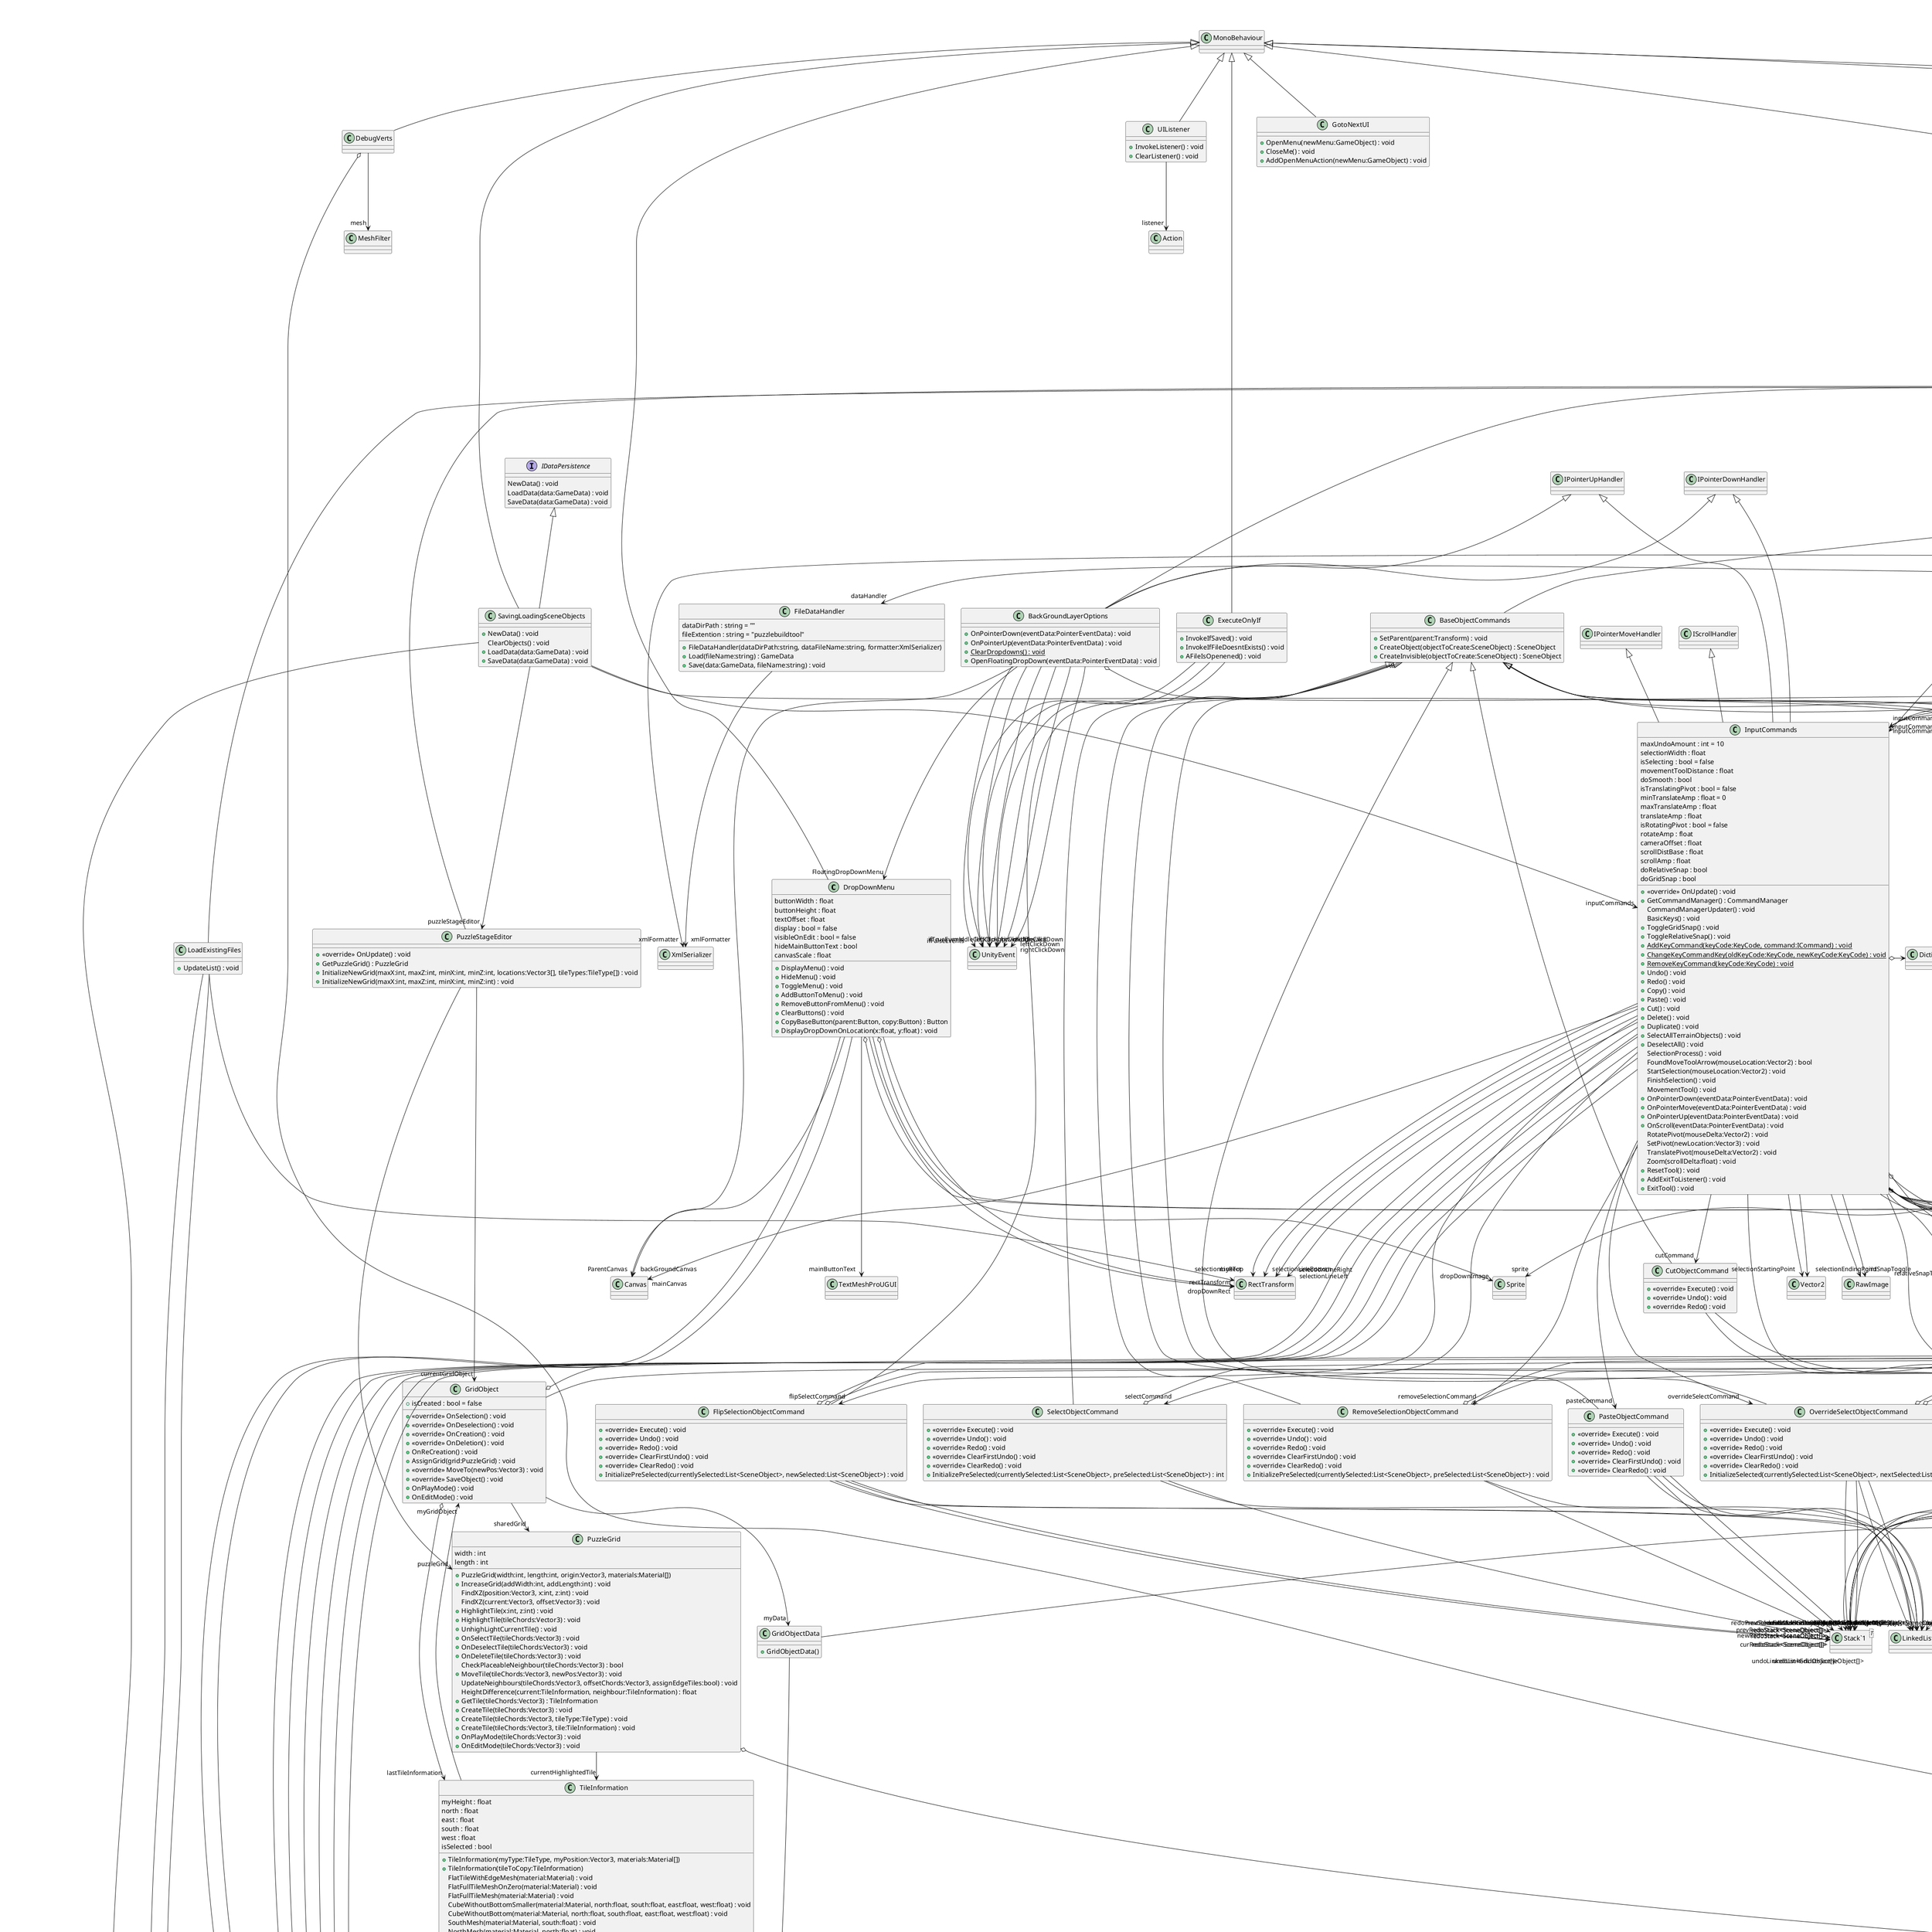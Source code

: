 @startuml
class DropDownMenu {
    buttonWidth : float
    buttonHeight : float
    textOffset : float
    display : bool = false
    visibleOnEdit : bool = false
    hideMainButtonText : bool
    canvasScale : float
    + DisplayMenu() : void
    + HideMenu() : void
    + ToggleMenu() : void
    + AddButtonToMenu() : void
    + RemoveButtonFromMenu() : void
    + ClearButtons() : void
    + CopyBaseButton(parent:Button, copy:Button) : Button
    + DisplayDropDownOnLocation(x:float, y:float) : void
}
class "List`1"<T> {
}
MonoBehaviour <|-- DropDownMenu
DropDownMenu --> "dropDownObject" GameObject
DropDownMenu --> "dropDownRect" RectTransform
DropDownMenu o-> "buttons<Button>" "List`1"
DropDownMenu --> "dropDownImage" Sprite
DropDownMenu o-> "buttonTexts<TextMeshProUGUI>" "List`1"
DropDownMenu --> "rectTransform" RectTransform
DropDownMenu --> "emptyGameObj" GameObject
DropDownMenu --> "mainButtonText" TextMeshProUGUI
DropDownMenu --> "ParentCanvas" Canvas
class DebugVerts {
}
MonoBehaviour <|-- DebugVerts
DebugVerts --> "mesh" MeshFilter
DebugVerts o-> "offset" Vector3
class ExampleCommand {
    addToUndoSystem : bool = true
    + addToUndo : bool <<get>> <<set>>
    + Execute() : void
    + Undo() : void
    + Redo() : void
    + ClearFirstUndo() : void
    + ClearRedo() : void
}
EditorBase <|-- ExampleCommand
ICommand <|-- ExampleCommand
ExampleCommand --> "exampleKey" KeyCode
interface ICommand {
    addToUndo : bool <<get>> <<set>>
    Execute() : void
    Undo() : void
    Redo() : void
    ClearFirstUndo() : void
    ClearRedo() : void
}
class CommandManager {
    + {static} globalMaxUndoAmount : int = 0
    + CommandManager(maxUndoAmount:int)
    + ExecuteCommand(command:ICommand) : void
    + UndoCommand() : void
    + RedoCommand() : void
    + Push(item:ICommand) : void
    + Pop() : ICommand
    + RemoveAtBottom() : void
    + RemoveAtTop() : void
    + ClearAll() : void
}
class BaseEditorCommand {
    + addToUndo : bool <<get>> <<set>>
    + <<virtual>> Execute() : void
    + <<virtual>> Undo() : void
    + <<virtual>> Redo() : void
    + <<virtual>> ClearFirstUndo() : void
    + <<virtual>> ClearRedo() : void
}
EditorBase <|-- BaseEditorCommand
ICommand <|-- BaseEditorCommand
BaseEditorCommand --> "baseKey" KeyCode
class FiniteStateMachine {
    + FiniteStateMachine(startState:System.Type, states:BaseState[])
    + OnUpdate() : void
    + OnFixedUpdate() : void
    + OnLateUpdate() : void
    + SwitchState(newStateStype:System.Type) : void
    + DebugCurrentState() : void
}
class GameStateManager {
    + SwitchState(state:System.Type) : void
}
MonoBehaviour <|-- GameStateManager
GameStateManager --> "startState" BaseState
GameStateManager --> "fsm" FiniteStateMachine
GameStateManager --> "Instance" GameStateManager
abstract class BaseState {
    + Initialize(stateManager:FiniteStateMachine) : void
    + {abstract} OnEnter() : void
    + {abstract} OnExit() : void
    + {abstract} OnUpdate() : void
    + {abstract} OnFixedUpdate() : void
    + {abstract} OnLateUpdate() : void
}
MonoBehaviour <|-- BaseState
class SavingLoadingSceneObjects {
    + NewData() : void
    ClearObjects() : void
    + LoadData(data:GameData) : void
    + SaveData(data:GameData) : void
}
MonoBehaviour <|-- SavingLoadingSceneObjects
IDataPersistence <|-- SavingLoadingSceneObjects
SavingLoadingSceneObjects --> "inputCommands" InputCommands
SavingLoadingSceneObjects --> "puzzleStageEditor" PuzzleStageEditor
SavingLoadingSceneObjects --> "parent" Transform
SavingLoadingSceneObjects --> "player" GameObject
class FileDataHandler {
    dataDirPath : string = ""
    fileExtention : string = "puzzlebuildtool"
    + FileDataHandler(dataDirPath:string, dataFileName:string, formatter:XmlSerializer)
    + Load(fileName:string) : GameData
    + Save(data:GameData, fileName:string) : void
}
FileDataHandler --> "xmlFormatter" XmlSerializer
class DataPersistenceManager {
    currentFile : string = ""
    isSaved : bool
    + {static} didLoad : bool
    + NewFile() : void
    + LoadFile() : void
    + SaveFile() : void
    + AddDataPersistenceObject(objToAdd:IDataPersistence) : void
    + RemoveDataPersistenceObject(objToRemove:IDataPersistence) : void
    FindAllDataPersistenceObjects() : List<IDataPersistence>
    + SetSavedState(saveState:bool) : void
    + GetSavedState() : bool
    + SetFileName(name:string) : void
    + GetFileName() : string
}
class "List`1"<T> {
}
class "Queue`1"<T> {
}
MonoBehaviour <|-- DataPersistenceManager
DataPersistenceManager --> "gameData" GameData
DataPersistenceManager --> "instance" DataPersistenceManager
DataPersistenceManager --> "dataHandler" FileDataHandler
DataPersistenceManager --> "dataPersistenceObjects<IDataPersistence>" "List`1"
DataPersistenceManager --> "addQueue<IDataPersistence>" "Queue`1"
DataPersistenceManager --> "removeQueue<IDataPersistence>" "Queue`1"
DataPersistenceManager --> "xmlFormatter" XmlSerializer
DataPersistenceManager --> "inputfieldText" TMP_Text
interface IDataPersistence {
    NewData() : void
    LoadData(data:GameData) : void
    SaveData(data:GameData) : void
}
class GameData {
    + GameData()
}
class "List`1"<T> {
}
GameData --> "terrainObjectData<TerrainObjectData>" "List`1"
GameData --> "gridObjectData<GridObjectData>" "List`1"
GameData --> "playerPosition" Vector3
class RunnerBase {
    + <<override>> OnEnter() : void
    + <<override>> OnExit() : void
    + <<override>> OnUpdate() : void
    + <<override>> OnFixedUpdate() : void
    + <<override>> OnLateUpdate() : void
}
BaseState <|-- RunnerBase
class PlayState {
    + <<override>> OnEnter() : void
    + <<override>> OnExit() : void
    + <<override>> OnFixedUpdate() : void
    + <<override>> OnUpdate() : void
    + <<override>> OnLateUpdate() : void
    + SwitchToEditState() : void
}
class "List`1"<T> {
}
class "Queue`1"<T> {
}
BaseState <|-- PlayState
PlayState o-> "runners<RunnerBase>" "List`1"
PlayState o-> "newRunnesQueue<RunnerBase>" "Queue`1"
PlayState o-> "removeRunnesQueue<RunnerBase>" "Queue`1"
PlayState --> "inputCommands" InputCommands
PlayState --> "playerStateManager" PlayerStateManager
class MainMenuState {
    + <<override>> OnEnter() : void
    + <<override>> OnExit() : void
    + <<override>> OnFixedUpdate() : void
    + <<override>> OnUpdate() : void
    + <<override>> OnLateUpdate() : void
}
BaseState <|-- MainMenuState
class PuzzleGrid {
    width : int
    length : int
    + PuzzleGrid(width:int, length:int, origin:Vector3, materials:Material[])
    + IncreaseGrid(addWidth:int, addLength:int) : void
    FindXZ(position:Vector3, x:int, z:int) : void
    FindXZ(current:Vector3, offset:Vector3) : void
    + HighlightTile(x:int, z:int) : void
    + HighlightTile(tileChords:Vector3) : void
    + UnhighLightCurrentTile() : void
    + OnSelectTile(tileChords:Vector3) : void
    + OnDeselectTile(tileChords:Vector3) : void
    + OnDeleteTile(tileChords:Vector3) : void
    CheckPlaceableNeighbour(tileChords:Vector3) : bool
    + MoveTile(tileChords:Vector3, newPos:Vector3) : void
    UpdateNeighbours(tileChords:Vector3, offsetChords:Vector3, assignEdgeTiles:bool) : void
    HeightDifference(current:TileInformation, neighbour:TileInformation) : float
    + GetTile(tileChords:Vector3) : TileInformation
    + CreateTile(tileChords:Vector3) : void
    + CreateTile(tileChords:Vector3, tileType:TileType) : void
    + CreateTile(tileChords:Vector3, tile:TileInformation) : void
    + OnPlayMode(tileChords:Vector3) : void
    + OnEditMode(tileChords:Vector3) : void
}
class TileInformation {
    myHeight : float
    north : float
    east : float
    south : float
    west : float
    isSelected : bool
    + TileInformation(myType:TileType, myPosition:Vector3, materials:Material[])
    + TileInformation(tileToCopy:TileInformation)
    FlatTileWithEdgeMesh(material:Material) : void
    FlatFullTileMeshOnZero(material:Material) : void
    FlatFullTileMesh(material:Material) : void
    CubeWithoutBottomSmaller(material:Material, north:float, south:float, east:float, west:float) : void
    CubeWithoutBottom(material:Material, north:float, south:float, east:float, west:float) : void
    SouthMesh(material:Material, south:float) : void
    NorthMesh(material:Material, north:float) : void
    WestMesh(material:Material, west:float) : void
    EastMesh(material:Material, east:float) : void
    ParallelNorthSouth(material:Material, north:float, south:float) : void
    ParallelEastWest(material:Material, east:float, west:float) : void
    CornerSouthWestMesh(material:Material, south:float, west:float) : void
    CornerSouthEastMesh(material:Material, south:float, east:float) : void
    CornerNorthWestMesh(material:Material, north:float, west:float) : void
    CornerNorthEastMesh(material:Material, north:float, east:float) : void
    TrippleSouthEastWestMesh(material:Material, south:float, east:float, west:float) : void
    TrippleNorthSouthWestMesh(material:Material, north:float, south:float, west:float) : void
    TrippleNorthSouthEastMesh(material:Material, north:float, south:float, east:float) : void
    TrippleNorthEastWestMesh(material:Material, north:float, east:float, west:float) : void
    AssignMesh(vertices:Vector3[], uv:Vector2[], triangles:int[], material:Material) : void
    + SetTileType(newType:TileType) : void
    + GetTileType() : TileType
    + SetHeight(newHeight:float) : void
    + UpdateMesh() : void
    SetMesh2(material:Material, north:float, east:float, south:float, west:float) : void
    + OnSelectTile() : void
    + OnDeselectTile() : void
    SetMesh(material:Material) : void
    + Highlight() : void
    + Unhighlight() : void
    + AssignGridToObject(grid:PuzzleGrid) : void
    + GetHeight() : float
    + SetNorth(newNorth:float) : void
    + SetEast(newEast:float) : void
    + SetSouth(newSouth:float) : void
    + SetWest(newWest:float) : void
    + Reset() : void
    + TurnOffMesh() : void
    + TurnOnMesh() : void
}
enum TileType {
    NONE_TILE= 0,
    EDGE_TILE= 1,
    PLACEABLE_TILE= 2,
}
PuzzleGrid o-> "negativeOffset" Vector3
PuzzleGrid --> "currentHighlightedTile" TileInformation
TileInformation --> "myType" TileType
TileInformation --> "myGameObject" GameObject
TileInformation --> "myMesh" Mesh
TileInformation --> "myMeshRenderer" MeshRenderer
TileInformation --> "myCollider" MeshCollider
TileInformation --> "myGridObject" GridObject
TileInformation o-> "tileOffset" Vector3
class BackGroundLayerOptions {
    + OnPointerDown(eventData:PointerEventData) : void
    + OnPointerUp(eventData:PointerEventData) : void
    + {static} ClearDropdowns() : void
    + OpenFloatingDropDown(eventData:PointerEventData) : void
}
class "List`1"<T> {
}
EditorBase <|-- BackGroundLayerOptions
IPointerUpHandler <|-- BackGroundLayerOptions
IPointerDownHandler <|-- BackGroundLayerOptions
BackGroundLayerOptions o-> "AllDropDownMenus<DropDownMenu>" "List`1"
BackGroundLayerOptions --> "FloatingDropDownMenu" DropDownMenu
BackGroundLayerOptions --> "backGroundCanvas" Canvas
BackGroundLayerOptions --> "leftClickUp" UnityEvent
BackGroundLayerOptions --> "middleClickUp" UnityEvent
BackGroundLayerOptions --> "rightClickUp" UnityEvent
BackGroundLayerOptions --> "leftClickDown" UnityEvent
BackGroundLayerOptions --> "middleClickDown" UnityEvent
BackGroundLayerOptions --> "rightClickDown" UnityEvent
class ClipBoard {
    + normalName : string
    + AddToClipBoard() : void
    + RemoveFromClipBoard() : void
}
class "List`1"<T> {
}
EditorBase <|-- ClipBoard
ClipBoard o-> "clipboard<ClipBoard>" "List`1"
class PuzzleStageEditor {
    + <<override>> OnUpdate() : void
    + GetPuzzleGrid() : PuzzleGrid
    + InitializeNewGrid(maxX:int, maxZ:int, minX:int, minZ:int, locations:Vector3[], tileTypes:TileType[]) : void
    + InitializeNewGrid(maxX:int, maxZ:int, minX:int, minZ:int) : void
}
EditorBase <|-- PuzzleStageEditor
PuzzleStageEditor --> "puzzleGrid" PuzzleGrid
PuzzleStageEditor --> "currentGridObject" GridObject
class InputCommands {
    maxUndoAmount : int = 10
    selectionWidth : float
    isSelecting : bool = false
    movementToolDistance : float
    doSmooth : bool
    isTranslatingPivot : bool = false
    minTranslateAmp : float = 0
    maxTranslateAmp : float
    translateAmp : float
    isRotatingPivot : bool = false
    rotateAmp : float
    cameraOffset : float
    scrollDistBase : float
    scrollAmp : float
    doRelativeSnap : bool
    doGridSnap : bool
    + <<override>> OnUpdate() : void
    + GetCommandManager() : CommandManager
    CommandManagerUpdater() : void
    BasicKeys() : void
    + ToggleGridSnap() : void
    + ToggleRelativeSnap() : void
    + {static} AddKeyCommand(keyCode:KeyCode, command:ICommand) : void
    + {static} ChangeKeyCommandKey(oldKeyCode:KeyCode, newKeyCode:KeyCode) : void
    + {static} RemoveKeyCommand(keyCode:KeyCode) : void
    + Undo() : void
    + Redo() : void
    + Copy() : void
    + Paste() : void
    + Cut() : void
    + Delete() : void
    + Duplicate() : void
    + SelectAllTerrainObjects() : void
    + DeselectAll() : void
    SelectionProcess() : void
    FoundMoveToolArrow(mouseLocation:Vector2) : bool
    StartSelection(mouseLocation:Vector2) : void
    FinishSelection() : void
    MovementTool() : void
    + OnPointerDown(eventData:PointerEventData) : void
    + OnPointerMove(eventData:PointerEventData) : void
    + OnPointerUp(eventData:PointerEventData) : void
    + OnScroll(eventData:PointerEventData) : void
    RotatePivot(mouseDelta:Vector2) : void
    SetPivot(newLocation:Vector3) : void
    TranslatePivot(mouseDelta:Vector2) : void
    Zoom(scrollDelta:float) : void
    + ResetTool() : void
    + AddExitToListener() : void
    + ExitTool() : void
}
class "Dictionary`2"<T1,T2> {
}
class "List`1"<T> {
}
EditorBase <|-- InputCommands
IPointerDownHandler <|-- InputCommands
IPointerUpHandler <|-- InputCommands
IPointerMoveHandler <|-- InputCommands
IScrollHandler <|-- InputCommands
InputCommands --> "commandManager" CommandManager
InputCommands o-> "keyCommands<KeyCode,ICommand>" "Dictionary`2"
InputCommands --> "deleteCommand" DeleteObjectCommand
InputCommands --> "selectCommand" SelectObjectCommand
InputCommands --> "deselectCommand" DeselectObjectCommand
InputCommands --> "copyCommand" CopyObjectCommand
InputCommands --> "pasteCommand" PasteObjectCommand
InputCommands --> "cutCommand" CutObjectCommand
InputCommands --> "overrideSelectCommand" OverrideSelectObjectCommand
InputCommands --> "flipSelectCommand" FlipSelectionObjectCommand
InputCommands --> "translateCommand" TranslateObjectCommand
InputCommands --> "removeSelectionCommand" RemoveSelectionObjectCommand
InputCommands --> "duplicateCommand" DuplicateObjectCommand
InputCommands --> "createGridTileCommand" CreateGridTileCommand
InputCommands --> "mainCanvas" Canvas
InputCommands --> "selectionLineTop" RectTransform
InputCommands --> "selectionLineBottom" RectTransform
InputCommands --> "selectionLineLeft" RectTransform
InputCommands --> "selectionLineRight" RectTransform
InputCommands --> "mainCamera" Camera
InputCommands --> "overlayCamera" Camera
InputCommands --> "overlayLayer" LayerMask
InputCommands --> "currentMoveToolArrow" MoveToolArrow
InputCommands --> "selectionStartingPoint" Vector2
InputCommands --> "selectionEndingPoint" Vector2
InputCommands --> "movementToolObject" GameObject
InputCommands --> "mtUp" GameObject
InputCommands --> "mtForward" GameObject
InputCommands --> "mtRight" GameObject
InputCommands --> "mtCentreSphere" GameObject
InputCommands --> "centrePoint" Vector3
InputCommands --> "camerasPivot" Transform
InputCommands --> "smoothPivot" Vector3
InputCommands o-> "smoothDampRef" Vector3
InputCommands o-> "selectedObjects<SceneObject>" "List`1"
InputCommands --> "floatingObjectsMenu" GameObject
InputCommands --> "gridSnapToggle" RawImage
InputCommands --> "relativeSnapToggle" RawImage
class SceneObject {
    + <<virtual>> OnCreation() : void
    + <<virtual>> OnDeletion() : void
    + OnInvisibe() : void
    + <<virtual>> OnSelection() : void
    + <<virtual>> OnDeselection() : void
    + <<virtual>> MoveTo(newPos:Vector3) : void
    + <<virtual>> OnStartMove() : void
    + <<virtual>> OnFinishMove() : void
    + <<virtual>> SaveObject() : void
}
class SceneObjectData {
    + SceneObjectData()
}
EditorBase <|-- SceneObject
SceneObject --> "myStartPos" Vector3
SceneObjectData --> "position" Vector3
class GridObject {
    + isCreated : bool = false
    + <<override>> OnSelection() : void
    + <<override>> OnDeselection() : void
    + <<override>> OnCreation() : void
    + <<override>> OnDeletion() : void
    + OnReCreation() : void
    + AssignGrid(grid:PuzzleGrid) : void
    + <<override>> MoveTo(newPos:Vector3) : void
    + <<override>> SaveObject() : void
    + OnPlayMode() : void
    + OnEditMode() : void
}
class GridObjectData {
    + GridObjectData()
}
class "List`1"<T> {
}
SceneObject <|-- GridObject
GridObject --> "sharedGrid" PuzzleGrid
GridObject o-> "gridObjects<GridObject>" "List`1"
GridObject o-> "lastTileInformation" TileInformation
GridObject --> "myData" GridObjectData
SceneObjectData <|-- GridObjectData
GridObjectData --> "tileType" TileType
class EditorBase {
    + <<override>> OnEnter() : void
    + <<override>> OnExit() : void
    + <<override>> OnUpdate() : void
    + <<override>> OnFixedUpdate() : void
    + <<override>> OnLateUpdate() : void
}
BaseState <|-- EditorBase
class EditorState {
    + <<override>> OnEnter() : void
    + <<override>> OnExit() : void
    + <<override>> OnFixedUpdate() : void
    + <<override>> OnUpdate() : void
    + <<override>> OnLateUpdate() : void
    + SwitchToPlayState() : void
}
class "Queue`1"<T> {
}
class "List`1"<T> {
}
BaseState <|-- EditorState
EditorState o-> "editorsAddQueue<EditorBase>" "Queue`1"
EditorState o-> "editorsRemoveQueue<EditorBase>" "Queue`1"
EditorState o-> "editors<EditorBase>" "List`1"
EditorState --> "inputCommands" InputCommands
class MoveToolArrow {
    arrowsDepth : float
    forwardDepth : float
    doRelativeSnap : bool
    snapSize : float
    doGridSnap : bool
    minViewAngle : float
    doFreeMove : bool
    doEmission : bool
    + <<override>> OnUpdate() : void
    + MouseDown(currentArrowDepth:float, currentToolCentre:Vector3, relativeSnap:bool, gridSnap:bool, snapSize:float) : void
    + MouseMove() : void
    + MouseUp() : Vector3
}
EditorBase <|-- MoveToolArrow
MoveToolArrow --> "mainCamera" Camera
MoveToolArrow --> "toolCentre" Transform
MoveToolArrow --> "arrows" Transform
MoveToolArrow --> "startPos" Vector3
MoveToolArrow --> "offset" Vector3
MoveToolArrow --> "displacement" Vector3
MoveToolArrow --> "resultMove" Vector3
MoveToolArrow --> "gridOffset" Vector3
MoveToolArrow --> "myMesh" MeshRenderer
MoveToolArrow --> "myCollider" Collider
class PlayerObject {
    + <<override>> SaveObject() : void
}
class PlayerObjectData {
    + PlayerObjectData()
}
TerrainObject <|-- PlayerObject
PlayerObject --> "myData" PlayerObjectData
TerrainObjectData <|-- PlayerObjectData
class TerrainObject {
    + <<override>> OnCreation() : void
    + <<override>> OnDeletion() : void
    + <<override>> OnSelection() : void
    + <<override>> OnDeselection() : void
    + <<override>> MoveTo(newPos:Vector3) : void
    + <<override>> SaveObject() : void
}
class TerrainObjectData {
    + name : string
    + TerrainObjectData()
}
class "List`1"<T> {
}
SceneObject <|-- TerrainObject
TerrainObject o-> "terrainObjects<TerrainObject>" "List`1"
TerrainObject --> "myData" TerrainObjectData
SceneObjectData <|-- TerrainObjectData
TerrainObjectData --> "rotation" Quaternion
class PausedState {
    + <<override>> OnEnter() : void
    + <<override>> OnExit() : void
    + <<override>> OnFixedUpdate() : void
    + <<override>> OnUpdate() : void
    + <<override>> OnLateUpdate() : void
}
BaseState <|-- PausedState
class GravityBehaviour {
    gravityStrenght : float = 9.81f
    zoneRadius : float = 10
}
enum GravityType {
    STATIC_ZONE= 0,
    GRAVITY_POINT_PULL= 1,
    GRAVITY_POINT_PUSH= 2,
}
interface IGravity {
    OnEnterZone() : void
    SetGravity(direction:Vector3) : void
    OnExitZone() : void
    GetPosition() : Vector3
}
RunnerBase <|-- GravityBehaviour
GravityBehaviour o-> "gravityType" GravityType
GravityBehaviour o-> "gravityDirection" Vector3
class PlayerStateManager {
    + <<override>> OnFixedUpdate() : void
    + <<override>> OnLateUpdate() : void
    + <<override>> OnUpdate() : void
    + SwitchState(state:System.Type) : void
    + OnStopPlayMode() : void
}
RunnerBase <|-- PlayerStateManager
PlayerStateManager --> "startState" BaseState
PlayerStateManager --> "fsm" FiniteStateMachine
class GotoNextUI {
    + OpenMenu(newMenu:GameObject) : void
    + CloseMe() : void
    + AddOpenMenuAction(newMenu:GameObject) : void
}
MonoBehaviour <|-- GotoNextUI
class CustomizableMenu {
    + SetMenuColor(newColor:Color) : void
}
EditorBase <|-- CustomizableMenu
IMenuCustomization <|-- CustomizableMenu
CustomizableMenu --> "menu" Image
interface IBorderCustomization {
    SetBorderColor(newColor:Color) : void
}
interface IMenuCustomization {
    SetMenuColor(newColor:Color) : void
}
class BaseMenuWindow {
    + <<override>> OnUpdate() : void
    MenuOutline() : void
    + GetRectTransform() : RectTransform
}
EditorBase <|-- BaseMenuWindow
class UIListener {
    + InvokeListener() : void
    + ClearListener() : void
}
MonoBehaviour <|-- UIListener
UIListener --> "listener" Action
class LoadExistingFiles {
    + UpdateList() : void
}
EditorBase <|-- LoadExistingFiles
LoadExistingFiles --> "framePrefab" GameObject
LoadExistingFiles --> "topLevelParent" GameObject
LoadExistingFiles --> "myRect" RectTransform
class ExecuteOnlyIf {
    + InvokeIfSaved() : void
    + InvokeIfFileDoesntExists() : void
    + AFileIsOpenened() : void
}
MonoBehaviour <|-- ExecuteOnlyIf
ExecuteOnlyIf --> "ifTrueEvents" UnityEvent
ExecuteOnlyIf --> "ifFalseEvents" UnityEvent
ExecuteOnlyIf --> "invokeIfInvalid" UnityEvent
class Item {
    + Initialize(commandManager:CommandManager, parent:Transform, spawnPivot:Transform) : void
    + AddItemToScene() : void
}
EditorBase <|-- Item
Item --> "sprite" Sprite
Item --> "commandManager" CommandManager
Item --> "addObject" AddObjectCommand
class ObjectMenuItemSpace {
}
BaseMenuWindow <|-- ObjectMenuItemSpace
ObjectMenuItemSpace --> "button" Button
ObjectMenuItemSpace --> "text" TMP_Text
ObjectMenuItemSpace --> "activeColor" Color
ObjectMenuItemSpace --> "normalColor" Color
class CustomizableBorder {
    + SetBorderColor(newColor:Color) : void
}
EditorBase <|-- CustomizableBorder
IBorderCustomization <|-- CustomizableBorder
CustomizableBorder --> "outlineTop" Image
CustomizableBorder --> "outlineBottom" Image
CustomizableBorder --> "outlineLeft" Image
CustomizableBorder --> "outlineRight" Image
class CustomizableMenuManager {
    UpdateMenu() : void
    + AddMeToBorders(border:IBorderCustomization) : void
    + AddMeToMenus(menu:IMenuCustomization) : void
}
class "List`1"<T> {
}
EditorBase <|-- CustomizableMenuManager
CustomizableMenuManager --> "currentBorderColor" Color
CustomizableMenuManager --> "currentMenuColor" Color
CustomizableMenuManager --> "borders<IBorderCustomization>" "List`1"
CustomizableMenuManager --> "menus<IMenuCustomization>" "List`1"
CustomizableMenuManager --> "instance" CustomizableMenuManager
class ObjectMenu {
    spaceBetweenItems : float
    edgeWidthOffset : float
    edgeHeightOffset : float
    maxItemsInARow : int
    currentCategory : int = 0
    navigator : int = 0
    + <<override>> OnUpdate() : void
    UpdateSizeDelta() : void
    CreateCategoryItems() : void
    + DisplayCategory(category:int) : void
}
class Category <<struct>> {
    + name : string
}
class "List`1"<T> {
}
BaseMenuWindow <|-- ObjectMenu
ObjectMenu --> "objectMenuItemSpacePrefab" ObjectMenuItemSpace
ObjectMenu --> "categoryButtonPrefab" ObjectMenuItemSpace
ObjectMenu --> "inputCommands" InputCommands
ObjectMenu --> "objectListTransform" Transform
ObjectMenu --> "spawnPivot" Transform
Category --> "items<Item>" "List`1"
Category --> "parentObjectTransforms<Transform>" "List`1"
Category --> "button" ObjectMenuItemSpace
class IdleState {
    transitionTime : float = 3f
    transitionTimer : float = 0
    + <<override>> OnEnter() : void
    + <<override>> OnExit() : void
    + <<override>> OnFixedUpdate() : void
    + <<override>> OnUpdate() : void
    + SwitchToMoveState() : void
    + <<override>> OnLateUpdate() : void
}
BaseState <|-- IdleState
IdleState --> "rb" Rigidbody
IdleState --> "mainCameraPivot" Transform
IdleState --> "mainCamera" Transform
IdleState --> "head" Transform
IdleState --> "cameraStartPos" Vector3
IdleState --> "pivotStartPos" Vector3
IdleState --> "cameraStartRot" Quaternion
IdleState --> "pivotStartRot" Quaternion
class MovingPlatform {
    + <<override>> OnUpdate() : void
    UpdateDelta() : void
}
RunnerBase <|-- MovingPlatform
MovingPlatform --> "moveVector" Vector3
MovingPlatform --> "lastPos" Vector3
MovingPlatform --> "deltaPos" Vector3
MovingPlatform --> "rotateVector" Vector3
MovingPlatform --> "lastEuler" Vector3
MovingPlatform --> "deltaEuler" Vector3
class MoveState {
    sensitivity : float
    slerpSpeed : float
    + <<override>> OnEnter() : void
    + <<override>> OnExit() : void
    + <<override>> OnFixedUpdate() : void
    + <<override>> OnUpdate() : void
    + <<override>> OnLateUpdate() : void
    InputDetection() : void
    GroundDetection() : void
    CameraMovement() : void
    + OnEnterZone() : void
    + SetGravity(direction:Vector3) : void
    + OnExitZone() : void
    + GetPosition() : Vector3
    RotateTowardsGravity(direction:Vector3) : void
}
BaseState <|-- MoveState
IGravity <|-- MoveState
MoveState --> "castLayers" LayerMask
class DuplicateObjectCommand {
    + <<override>> Execute() : void
    + <<override>> Undo() : void
    + <<override>> Redo() : void
    + <<override>> ClearFirstUndo() : void
    + <<override>> ClearRedo() : void
}
class "LinkedList`1"<T> {
}
class "Stack`1"<T> {
}
BaseObjectCommands <|-- DuplicateObjectCommand
DuplicateObjectCommand --> "undoLinkedList<SceneObject[]>" "LinkedList`1"
DuplicateObjectCommand --> "redoStack<SceneObject[]>" "Stack`1"
DuplicateObjectCommand --> "prevUndoLinkedList<SceneObject[]>" "LinkedList`1"
DuplicateObjectCommand --> "prevRedoStack<SceneObject[]>" "Stack`1"
class DeselectObjectCommand {
    + <<override>> Execute() : void
    + <<override>> Undo() : void
    + <<override>> Redo() : void
    + <<override>> ClearFirstUndo() : void
    + <<override>> ClearRedo() : void
    + InitializePreDeselected(preDeselected:List<SceneObject>) : void
}
class "LinkedList`1"<T> {
}
class "Stack`1"<T> {
}
class "List`1"<T> {
}
BaseEditorCommand <|-- DeselectObjectCommand
DeselectObjectCommand --> "undoLinkedList<SceneObject[]>" "LinkedList`1"
DeselectObjectCommand --> "redoStack<SceneObject[]>" "Stack`1"
DeselectObjectCommand --> "preDeselected<SceneObject>" "List`1"
class DeleteObjectCommand {
    + <<override>> Execute() : void
    + <<override>> Undo() : void
    + <<override>> Redo() : void
    + <<override>> ClearFirstUndo() : void
    + <<override>> ClearRedo() : void
}
class "Stack`1"<T> {
}
class "LinkedList`1"<T> {
}
BaseObjectCommands <|-- DeleteObjectCommand
DeleteObjectCommand --> "redoStack<SceneObject[]>" "Stack`1"
DeleteObjectCommand --> "undoLinkedList<SceneObject[]>" "LinkedList`1"
class RemoveSelectionObjectCommand {
    + <<override>> Execute() : void
    + <<override>> Undo() : void
    + <<override>> Redo() : void
    + <<override>> ClearFirstUndo() : void
    + <<override>> ClearRedo() : void
    + InitializePreSelected(currentlySelected:List<SceneObject>, preSelected:List<SceneObject>) : void
}
class "LinkedList`1"<T> {
}
class "Stack`1"<T> {
}
class "List`1"<T> {
}
BaseObjectCommands <|-- RemoveSelectionObjectCommand
RemoveSelectionObjectCommand --> "undoLinkedList<SceneObject[]>" "LinkedList`1"
RemoveSelectionObjectCommand --> "redoStack<SceneObject[]>" "Stack`1"
RemoveSelectionObjectCommand o-> "preSelected<SceneObject>" "List`1"
RemoveSelectionObjectCommand o-> "currentlySelected<SceneObject>" "List`1"
class FlipSelectionObjectCommand {
    + <<override>> Execute() : void
    + <<override>> Undo() : void
    + <<override>> Redo() : void
    + <<override>> ClearFirstUndo() : void
    + <<override>> ClearRedo() : void
    + InitializePreSelected(currentlySelected:List<SceneObject>, newSelected:List<SceneObject>) : void
}
class "List`1"<T> {
}
class "LinkedList`1"<T> {
}
class "Stack`1"<T> {
}
BaseObjectCommands <|-- FlipSelectionObjectCommand
FlipSelectionObjectCommand o-> "flipSelected<SceneObject>" "List`1"
FlipSelectionObjectCommand o-> "newSelected<SceneObject>" "List`1"
FlipSelectionObjectCommand --> "curUndoLinkedList<SceneObject[]>" "LinkedList`1"
FlipSelectionObjectCommand --> "newUndoLinkedList<SceneObject[]>" "LinkedList`1"
FlipSelectionObjectCommand --> "curRedoStack<SceneObject[]>" "Stack`1"
FlipSelectionObjectCommand --> "newRedoStack<SceneObject[]>" "Stack`1"
class PasteObjectCommand {
    + <<override>> Execute() : void
    + <<override>> Undo() : void
    + <<override>> Redo() : void
    + <<override>> ClearFirstUndo() : void
    + <<override>> ClearRedo() : void
}
class "LinkedList`1"<T> {
}
class "Stack`1"<T> {
}
BaseObjectCommands <|-- PasteObjectCommand
PasteObjectCommand --> "undoLinkedList<SceneObject[]>" "LinkedList`1"
PasteObjectCommand --> "redoStack<SceneObject[]>" "Stack`1"
PasteObjectCommand --> "undoPrevSelected<SceneObject[]>" "LinkedList`1"
PasteObjectCommand --> "redoPrevSelected<SceneObject[]>" "Stack`1"
class AddObjectCommand {
    + <<override>> Execute() : void
    + <<override>> Undo() : void
    + <<override>> Redo() : void
    + <<override>> ClearFirstUndo() : void
    + <<override>> ClearRedo() : void
    + SetSpawnPivot(pivot:Transform) : void
}
class "LinkedList`1"<T> {
}
class "Stack`1"<T> {
}
BaseObjectCommands <|-- AddObjectCommand
AddObjectCommand --> "myObjectPrefab" SceneObject
AddObjectCommand o-> "undoLinkedList<SceneObject>" "LinkedList`1"
AddObjectCommand o-> "redoStack<SceneObject>" "Stack`1"
AddObjectCommand --> "spawnPivot" Transform
class OverrideSelectObjectCommand {
    + <<override>> Execute() : void
    + <<override>> Undo() : void
    + <<override>> Redo() : void
    + <<override>> ClearFirstUndo() : void
    + <<override>> ClearRedo() : void
    + InitializeSelected(currentlySelected:List<SceneObject>, nextSelected:List<SceneObject>) : void
}
class "List`1"<T> {
}
class "LinkedList`1"<T> {
}
class "Stack`1"<T> {
}
BaseObjectCommands <|-- OverrideSelectObjectCommand
OverrideSelectObjectCommand o-> "currentlySelected<SceneObject>" "List`1"
OverrideSelectObjectCommand o-> "nextSelected<SceneObject>" "List`1"
OverrideSelectObjectCommand --> "curUndoLinkedList<SceneObject[]>" "LinkedList`1"
OverrideSelectObjectCommand --> "nextUndoLinkedList<SceneObject[]>" "LinkedList`1"
OverrideSelectObjectCommand --> "nextRedoStack<SceneObject[]>" "Stack`1"
OverrideSelectObjectCommand --> "currentRedoStack<SceneObject[]>" "Stack`1"
class CopyObjectCommand {
    + <<override>> Execute() : void
}
BaseObjectCommands <|-- CopyObjectCommand
class CutObjectCommand {
    + <<override>> Execute() : void
    + <<override>> Undo() : void
    + <<override>> Redo() : void
}
BaseObjectCommands <|-- CutObjectCommand
CutObjectCommand --> "copyObjectCommand" CopyObjectCommand
CutObjectCommand --> "deleteObjectCommand" DeleteObjectCommand
class BaseObjectCommands {
    + SetParent(parent:Transform) : void
    + CreateObject(objectToCreate:SceneObject) : SceneObject
    + CreateInvisible(objectToCreate:SceneObject) : SceneObject
}
BaseEditorCommand <|-- BaseObjectCommands
BaseObjectCommands --> "parent" Transform
class SelectObjectCommand {
    + <<override>> Execute() : void
    + <<override>> Undo() : void
    + <<override>> Redo() : void
    + <<override>> ClearFirstUndo() : void
    + <<override>> ClearRedo() : void
    + InitializePreSelected(currentlySelected:List<SceneObject>, preSelected:List<SceneObject>) : int
}
class "LinkedList`1"<T> {
}
class "Stack`1"<T> {
}
class "List`1"<T> {
}
BaseObjectCommands <|-- SelectObjectCommand
SelectObjectCommand --> "undoLinkedList<SceneObject[]>" "LinkedList`1"
SelectObjectCommand --> "redoStack<SceneObject[]>" "Stack`1"
SelectObjectCommand o-> "preSelected<SceneObject>" "List`1"
class TranslateObjectCommand {
    + <<override>> Execute() : void
    + <<override>> Undo() : void
    + <<override>> Redo() : void
    + <<override>> ClearFirstUndo() : void
    + <<override>> ClearRedo() : void
    + InitializeNewPostition(newPostition:Vector3) : void
}
class "LinkedList`1"<T> {
}
class "Stack`1"<T> {
}
BaseObjectCommands <|-- TranslateObjectCommand
TranslateObjectCommand o-> "positionToTranslate" Vector3
TranslateObjectCommand --> "undoLinkedList<Vector3>" "LinkedList`1"
TranslateObjectCommand --> "redoStack<Vector3>" "Stack`1"
class CreateGridTileCommand {
    + <<override>> Execute() : void
    + <<override>> Undo() : void
    + <<override>> Redo() : void
    + <<override>> ClearFirstUndo() : void
    + <<override>> ClearRedo() : void
    + InitializeTiles(tiles:GridObject[]) : void
}
class "Stack`1"<T> {
}
class "LinkedList`1"<T> {
}
BaseEditorCommand <|-- CreateGridTileCommand
CreateGridTileCommand --> "redoStack<GridObject[]>" "Stack`1"
CreateGridTileCommand --> "undoLinkedList<GridObject[]>" "LinkedList`1"
class GroundMovementState {
    groundMoveForce : float
    jumpForce : float
    recoveryTimer : float
    maxRecoveryTime : float
    + <<override>> OnEnter() : void
    + <<override>> OnFixedUpdate() : void
    + <<override>> OnUpdate() : void
    + <<override>> OnLateUpdate() : void
    Jump() : void
    FollowPlatform() : void
}
MoveState <|-- GroundMovementState
GroundMovementState --> "deltaPos" Vector3
class AirMovementState {
    airMoveForce : float
    jumpDelay : float
    + <<override>> OnEnter() : void
    + <<override>> OnFixedUpdate() : void
    + <<override>> OnUpdate() : void
}
MoveState <|-- AirMovementState
@enduml

